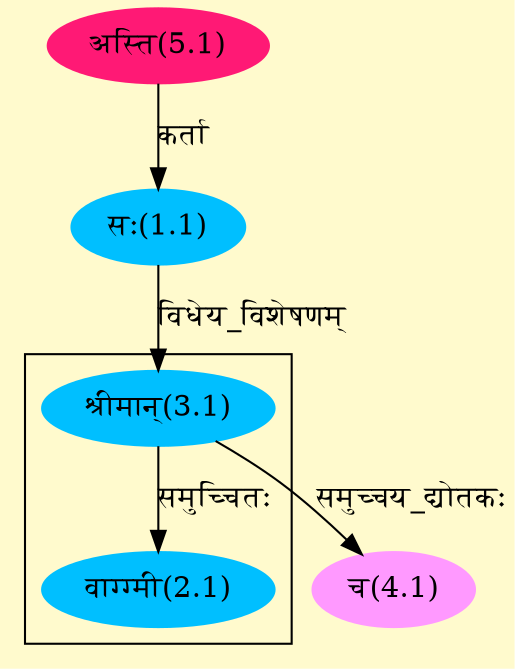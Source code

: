 digraph G{
rankdir=BT;
 compound=true;
 bgcolor="lemonchiffon1";

subgraph cluster_1{
Node2_1 [style=filled, color="#00BFFF" label = "वाग्ग्मी(2.1)"]
Node3_1 [style=filled, color="#00BFFF" label = "श्रीमान्(3.1)"]

}
Node1_1 [style=filled, color="#00BFFF" label = "सः(1.1)"]
Node5_1 [style=filled, color="#FF1975" label = "अस्ति(5.1)"]
Node3_1 [style=filled, color="#00BFFF" label = "श्रीमान्(3.1)"]
Node4_1 [style=filled, color="#FF99FF" label = "च(4.1)"]
Node2_1 [style=filled, color="#00BFFF" label = "वाग्ग्मी(2.1)"]
/* Start of Relations section */

Node1_1 -> Node5_1 [  label="कर्ता"  dir="back" ]
Node2_1 -> Node3_1 [  label="समुच्चितः"  dir="back" ]
Node3_1 -> Node1_1 [  label="विधेय_विशेषणम्"  dir="back" ]
Node4_1 -> Node3_1 [  label="समुच्चय_द्योतकः"  dir="back" ]
}
